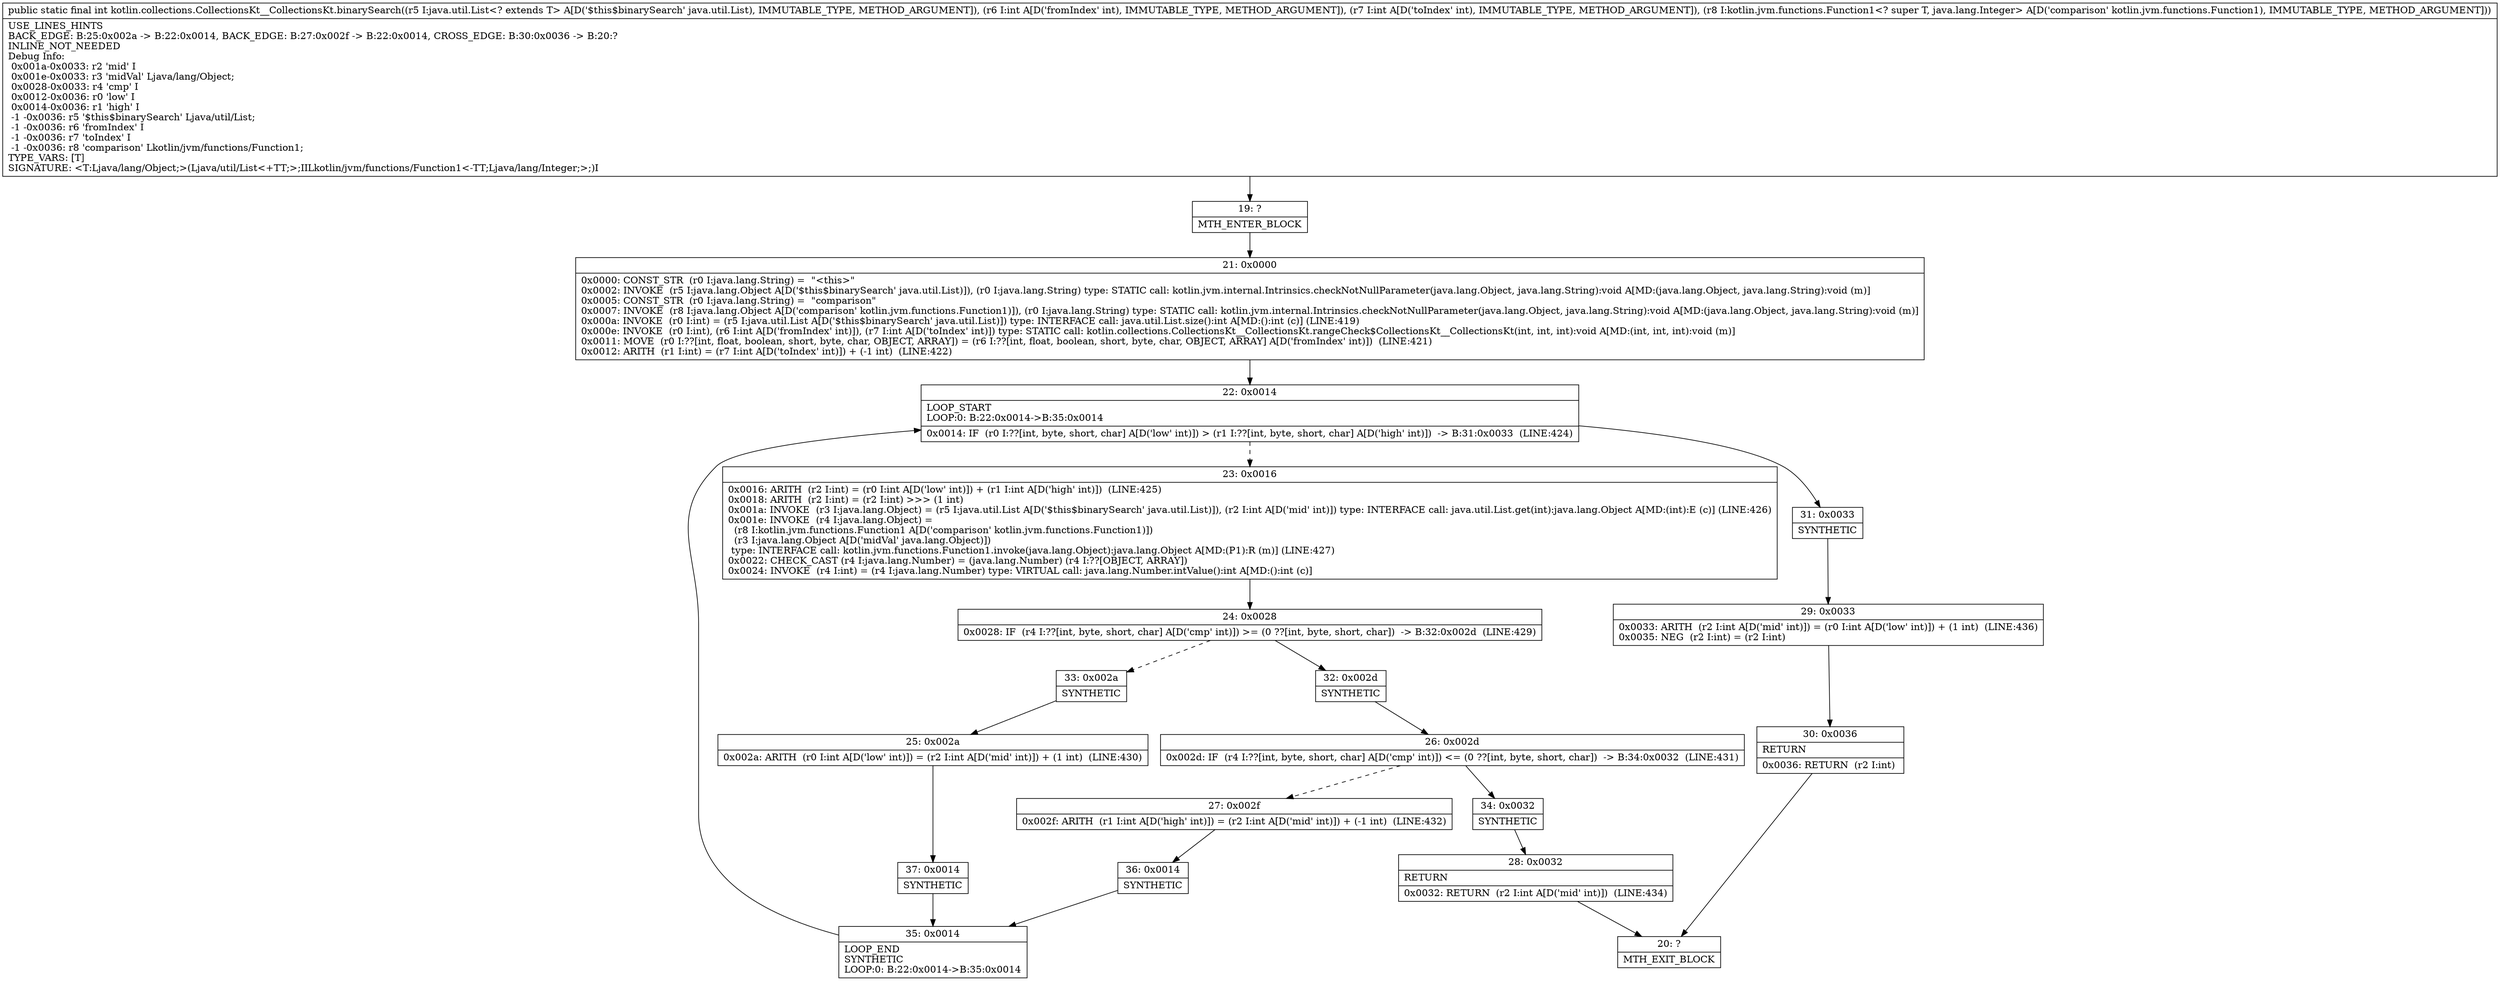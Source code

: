 digraph "CFG forkotlin.collections.CollectionsKt__CollectionsKt.binarySearch(Ljava\/util\/List;IILkotlin\/jvm\/functions\/Function1;)I" {
Node_19 [shape=record,label="{19\:\ ?|MTH_ENTER_BLOCK\l}"];
Node_21 [shape=record,label="{21\:\ 0x0000|0x0000: CONST_STR  (r0 I:java.lang.String) =  \"\<this\>\" \l0x0002: INVOKE  (r5 I:java.lang.Object A[D('$this$binarySearch' java.util.List)]), (r0 I:java.lang.String) type: STATIC call: kotlin.jvm.internal.Intrinsics.checkNotNullParameter(java.lang.Object, java.lang.String):void A[MD:(java.lang.Object, java.lang.String):void (m)]\l0x0005: CONST_STR  (r0 I:java.lang.String) =  \"comparison\" \l0x0007: INVOKE  (r8 I:java.lang.Object A[D('comparison' kotlin.jvm.functions.Function1)]), (r0 I:java.lang.String) type: STATIC call: kotlin.jvm.internal.Intrinsics.checkNotNullParameter(java.lang.Object, java.lang.String):void A[MD:(java.lang.Object, java.lang.String):void (m)]\l0x000a: INVOKE  (r0 I:int) = (r5 I:java.util.List A[D('$this$binarySearch' java.util.List)]) type: INTERFACE call: java.util.List.size():int A[MD:():int (c)] (LINE:419)\l0x000e: INVOKE  (r0 I:int), (r6 I:int A[D('fromIndex' int)]), (r7 I:int A[D('toIndex' int)]) type: STATIC call: kotlin.collections.CollectionsKt__CollectionsKt.rangeCheck$CollectionsKt__CollectionsKt(int, int, int):void A[MD:(int, int, int):void (m)]\l0x0011: MOVE  (r0 I:??[int, float, boolean, short, byte, char, OBJECT, ARRAY]) = (r6 I:??[int, float, boolean, short, byte, char, OBJECT, ARRAY] A[D('fromIndex' int)])  (LINE:421)\l0x0012: ARITH  (r1 I:int) = (r7 I:int A[D('toIndex' int)]) + (\-1 int)  (LINE:422)\l}"];
Node_22 [shape=record,label="{22\:\ 0x0014|LOOP_START\lLOOP:0: B:22:0x0014\-\>B:35:0x0014\l|0x0014: IF  (r0 I:??[int, byte, short, char] A[D('low' int)]) \> (r1 I:??[int, byte, short, char] A[D('high' int)])  \-\> B:31:0x0033  (LINE:424)\l}"];
Node_23 [shape=record,label="{23\:\ 0x0016|0x0016: ARITH  (r2 I:int) = (r0 I:int A[D('low' int)]) + (r1 I:int A[D('high' int)])  (LINE:425)\l0x0018: ARITH  (r2 I:int) = (r2 I:int) \>\>\> (1 int) \l0x001a: INVOKE  (r3 I:java.lang.Object) = (r5 I:java.util.List A[D('$this$binarySearch' java.util.List)]), (r2 I:int A[D('mid' int)]) type: INTERFACE call: java.util.List.get(int):java.lang.Object A[MD:(int):E (c)] (LINE:426)\l0x001e: INVOKE  (r4 I:java.lang.Object) = \l  (r8 I:kotlin.jvm.functions.Function1 A[D('comparison' kotlin.jvm.functions.Function1)])\l  (r3 I:java.lang.Object A[D('midVal' java.lang.Object)])\l type: INTERFACE call: kotlin.jvm.functions.Function1.invoke(java.lang.Object):java.lang.Object A[MD:(P1):R (m)] (LINE:427)\l0x0022: CHECK_CAST (r4 I:java.lang.Number) = (java.lang.Number) (r4 I:??[OBJECT, ARRAY]) \l0x0024: INVOKE  (r4 I:int) = (r4 I:java.lang.Number) type: VIRTUAL call: java.lang.Number.intValue():int A[MD:():int (c)]\l}"];
Node_24 [shape=record,label="{24\:\ 0x0028|0x0028: IF  (r4 I:??[int, byte, short, char] A[D('cmp' int)]) \>= (0 ??[int, byte, short, char])  \-\> B:32:0x002d  (LINE:429)\l}"];
Node_32 [shape=record,label="{32\:\ 0x002d|SYNTHETIC\l}"];
Node_26 [shape=record,label="{26\:\ 0x002d|0x002d: IF  (r4 I:??[int, byte, short, char] A[D('cmp' int)]) \<= (0 ??[int, byte, short, char])  \-\> B:34:0x0032  (LINE:431)\l}"];
Node_27 [shape=record,label="{27\:\ 0x002f|0x002f: ARITH  (r1 I:int A[D('high' int)]) = (r2 I:int A[D('mid' int)]) + (\-1 int)  (LINE:432)\l}"];
Node_36 [shape=record,label="{36\:\ 0x0014|SYNTHETIC\l}"];
Node_35 [shape=record,label="{35\:\ 0x0014|LOOP_END\lSYNTHETIC\lLOOP:0: B:22:0x0014\-\>B:35:0x0014\l}"];
Node_34 [shape=record,label="{34\:\ 0x0032|SYNTHETIC\l}"];
Node_28 [shape=record,label="{28\:\ 0x0032|RETURN\l|0x0032: RETURN  (r2 I:int A[D('mid' int)])  (LINE:434)\l}"];
Node_20 [shape=record,label="{20\:\ ?|MTH_EXIT_BLOCK\l}"];
Node_33 [shape=record,label="{33\:\ 0x002a|SYNTHETIC\l}"];
Node_25 [shape=record,label="{25\:\ 0x002a|0x002a: ARITH  (r0 I:int A[D('low' int)]) = (r2 I:int A[D('mid' int)]) + (1 int)  (LINE:430)\l}"];
Node_37 [shape=record,label="{37\:\ 0x0014|SYNTHETIC\l}"];
Node_31 [shape=record,label="{31\:\ 0x0033|SYNTHETIC\l}"];
Node_29 [shape=record,label="{29\:\ 0x0033|0x0033: ARITH  (r2 I:int A[D('mid' int)]) = (r0 I:int A[D('low' int)]) + (1 int)  (LINE:436)\l0x0035: NEG  (r2 I:int) = (r2 I:int) \l}"];
Node_30 [shape=record,label="{30\:\ 0x0036|RETURN\l|0x0036: RETURN  (r2 I:int) \l}"];
MethodNode[shape=record,label="{public static final int kotlin.collections.CollectionsKt__CollectionsKt.binarySearch((r5 I:java.util.List\<? extends T\> A[D('$this$binarySearch' java.util.List), IMMUTABLE_TYPE, METHOD_ARGUMENT]), (r6 I:int A[D('fromIndex' int), IMMUTABLE_TYPE, METHOD_ARGUMENT]), (r7 I:int A[D('toIndex' int), IMMUTABLE_TYPE, METHOD_ARGUMENT]), (r8 I:kotlin.jvm.functions.Function1\<? super T, java.lang.Integer\> A[D('comparison' kotlin.jvm.functions.Function1), IMMUTABLE_TYPE, METHOD_ARGUMENT]))  | USE_LINES_HINTS\lBACK_EDGE: B:25:0x002a \-\> B:22:0x0014, BACK_EDGE: B:27:0x002f \-\> B:22:0x0014, CROSS_EDGE: B:30:0x0036 \-\> B:20:?\lINLINE_NOT_NEEDED\lDebug Info:\l  0x001a\-0x0033: r2 'mid' I\l  0x001e\-0x0033: r3 'midVal' Ljava\/lang\/Object;\l  0x0028\-0x0033: r4 'cmp' I\l  0x0012\-0x0036: r0 'low' I\l  0x0014\-0x0036: r1 'high' I\l  \-1 \-0x0036: r5 '$this$binarySearch' Ljava\/util\/List;\l  \-1 \-0x0036: r6 'fromIndex' I\l  \-1 \-0x0036: r7 'toIndex' I\l  \-1 \-0x0036: r8 'comparison' Lkotlin\/jvm\/functions\/Function1;\lTYPE_VARS: [T]\lSIGNATURE: \<T:Ljava\/lang\/Object;\>(Ljava\/util\/List\<+TT;\>;IILkotlin\/jvm\/functions\/Function1\<\-TT;Ljava\/lang\/Integer;\>;)I\l}"];
MethodNode -> Node_19;Node_19 -> Node_21;
Node_21 -> Node_22;
Node_22 -> Node_23[style=dashed];
Node_22 -> Node_31;
Node_23 -> Node_24;
Node_24 -> Node_32;
Node_24 -> Node_33[style=dashed];
Node_32 -> Node_26;
Node_26 -> Node_27[style=dashed];
Node_26 -> Node_34;
Node_27 -> Node_36;
Node_36 -> Node_35;
Node_35 -> Node_22;
Node_34 -> Node_28;
Node_28 -> Node_20;
Node_33 -> Node_25;
Node_25 -> Node_37;
Node_37 -> Node_35;
Node_31 -> Node_29;
Node_29 -> Node_30;
Node_30 -> Node_20;
}

